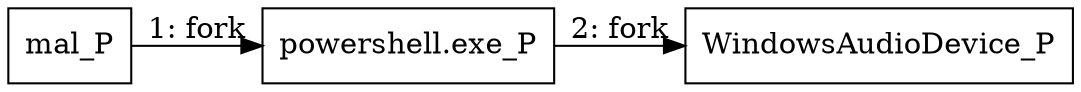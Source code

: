 digraph "T1123#1" {
rankdir="LR"
size="9"
fixedsize="false"
splines="true"
nodesep=0.3
ranksep=0
fontsize=10
overlap="scalexy"
engine= "neato"
	"mal_P" [node_type=Process shape=box]
	"powershell.exe_P" [node_type=Process shape=box]
	"WindowsAudioDevice_P" [node_type=Process shape=box]
	"mal_P" -> "powershell.exe_P" [label="1: fork"]
	"powershell.exe_P" -> "WindowsAudioDevice_P" [label="2: fork"]
}
